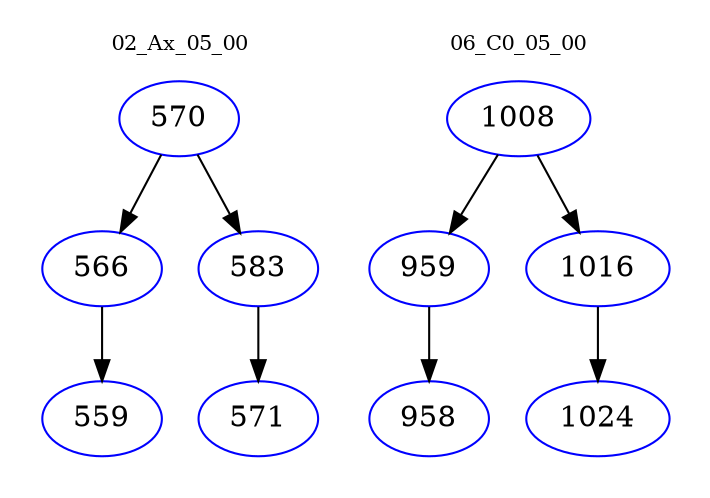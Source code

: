 digraph{
subgraph cluster_0 {
color = white
label = "02_Ax_05_00";
fontsize=10;
T0_570 [label="570", color="blue"]
T0_570 -> T0_566 [color="black"]
T0_566 [label="566", color="blue"]
T0_566 -> T0_559 [color="black"]
T0_559 [label="559", color="blue"]
T0_570 -> T0_583 [color="black"]
T0_583 [label="583", color="blue"]
T0_583 -> T0_571 [color="black"]
T0_571 [label="571", color="blue"]
}
subgraph cluster_1 {
color = white
label = "06_C0_05_00";
fontsize=10;
T1_1008 [label="1008", color="blue"]
T1_1008 -> T1_959 [color="black"]
T1_959 [label="959", color="blue"]
T1_959 -> T1_958 [color="black"]
T1_958 [label="958", color="blue"]
T1_1008 -> T1_1016 [color="black"]
T1_1016 [label="1016", color="blue"]
T1_1016 -> T1_1024 [color="black"]
T1_1024 [label="1024", color="blue"]
}
}
